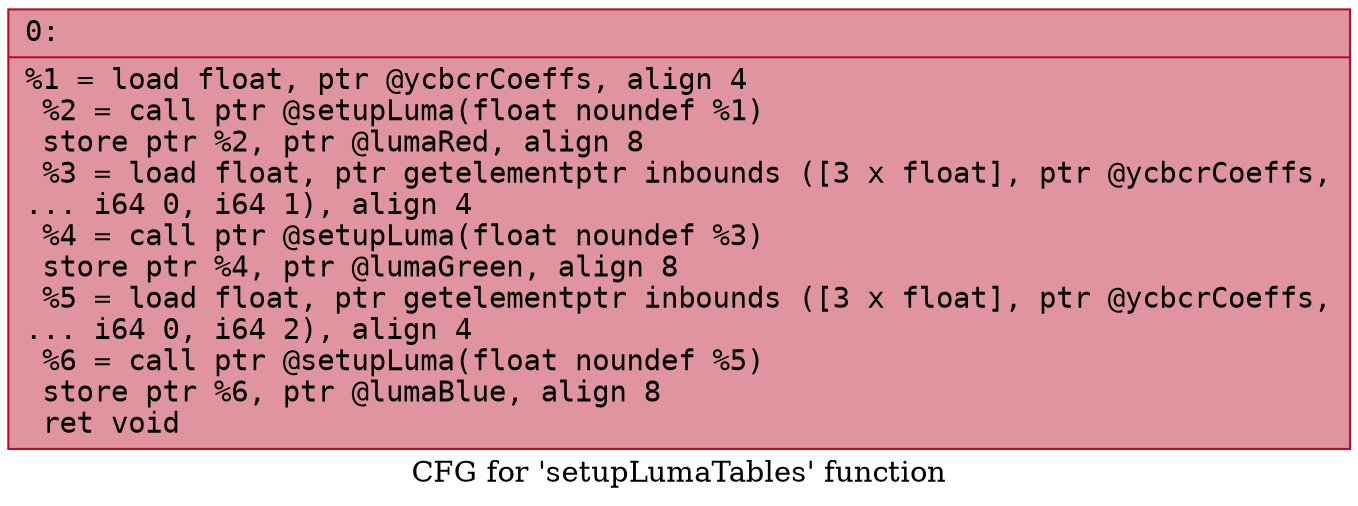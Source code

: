 digraph "CFG for 'setupLumaTables' function" {
	label="CFG for 'setupLumaTables' function";

	Node0x6000038937a0 [shape=record,color="#b70d28ff", style=filled, fillcolor="#b70d2870" fontname="Courier",label="{0:\l|  %1 = load float, ptr @ycbcrCoeffs, align 4\l  %2 = call ptr @setupLuma(float noundef %1)\l  store ptr %2, ptr @lumaRed, align 8\l  %3 = load float, ptr getelementptr inbounds ([3 x float], ptr @ycbcrCoeffs,\l... i64 0, i64 1), align 4\l  %4 = call ptr @setupLuma(float noundef %3)\l  store ptr %4, ptr @lumaGreen, align 8\l  %5 = load float, ptr getelementptr inbounds ([3 x float], ptr @ycbcrCoeffs,\l... i64 0, i64 2), align 4\l  %6 = call ptr @setupLuma(float noundef %5)\l  store ptr %6, ptr @lumaBlue, align 8\l  ret void\l}"];
}
